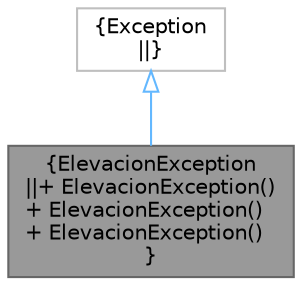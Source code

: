 digraph "ElevacionException"
{
 // INTERACTIVE_SVG=YES
 // LATEX_PDF_SIZE
  bgcolor="transparent";
  edge [fontname=Helvetica,fontsize=10,labelfontname=Helvetica,labelfontsize=10];
  node [fontname=Helvetica,fontsize=10,shape=box,height=0.2,width=0.4];
  Node1 [label="{ElevacionException\n||+ ElevacionException()\l+ ElevacionException()\l+ ElevacionException()\l}",height=0.2,width=0.4,color="gray40", fillcolor="grey60", style="filled", fontcolor="black",tooltip="Representa una excepción por falta de"];
  Node2 -> Node1 [dir="back",color="steelblue1",style="solid",arrowtail="onormal"];
  Node2 [label="{Exception\n||}",height=0.2,width=0.4,color="grey75", fillcolor="white", style="filled",URL="$classException.html",tooltip=" "];
}

